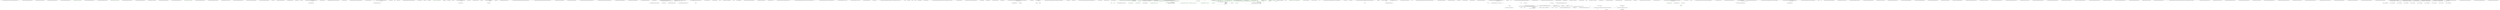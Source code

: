 digraph  {
m0_5 [cluster="Humanizer.Tests.DateHumanize.Verify(string, int, Humanizer.Localisation.TimeUnit, Humanizer.Localisation.Tense, double?)", file="DateHumanizeTests.cs", label="Entry Humanizer.Tests.DateHumanize.Verify(string, int, Humanizer.Localisation.TimeUnit, Humanizer.Localisation.Tense, double?)", span="29-29"];
m0_15 [cluster="Humanizer.Tests.Localisation.ar.DateHumanizeTests.SecondsAgo(int, string)", file="DateHumanizeTests.cs", label="Entry Humanizer.Tests.Localisation.ar.DateHumanizeTests.SecondsAgo(int, string)", span="55-55"];
m0_16 [cluster="Humanizer.Tests.Localisation.ar.DateHumanizeTests.SecondsAgo(int, string)", file="DateHumanizeTests.cs", label="DateHumanize.Verify(expected, seconds, TimeUnit.Second, Tense.Past)", span="57-57"];
m0_17 [cluster="Humanizer.Tests.Localisation.ar.DateHumanizeTests.SecondsAgo(int, string)", file="DateHumanizeTests.cs", label="Exit Humanizer.Tests.Localisation.ar.DateHumanizeTests.SecondsAgo(int, string)", span="55-55"];
m0_6 [cluster="Humanizer.Tests.Localisation.ar.DateHumanizeTests.HoursAgo(int, string)", file="DateHumanizeTests.cs", label="Entry Humanizer.Tests.Localisation.ar.DateHumanizeTests.HoursAgo(int, string)", span="25-25"];
m0_7 [cluster="Humanizer.Tests.Localisation.ar.DateHumanizeTests.HoursAgo(int, string)", color=green, community=0, file="DateHumanizeTests.cs", label="DateHumanize.Verify(expected, hours, TimeUnit.Hour, Tense.Past)", prediction=0, span="27-27"];
m0_8 [cluster="Humanizer.Tests.Localisation.ar.DateHumanizeTests.HoursAgo(int, string)", file="DateHumanizeTests.cs", label="Exit Humanizer.Tests.Localisation.ar.DateHumanizeTests.HoursAgo(int, string)", span="25-25"];
m0_12 [cluster="Humanizer.Tests.Localisation.ar.DateHumanizeTests.MonthsAgo(int, string)", file="DateHumanizeTests.cs", label="Entry Humanizer.Tests.Localisation.ar.DateHumanizeTests.MonthsAgo(int, string)", span="45-45"];
m0_13 [cluster="Humanizer.Tests.Localisation.ar.DateHumanizeTests.MonthsAgo(int, string)", color=green, community=0, file="DateHumanizeTests.cs", label="DateHumanize.Verify(expected, months, TimeUnit.Month, Tense.Past)", prediction=1, span="47-47"];
m0_14 [cluster="Humanizer.Tests.Localisation.ar.DateHumanizeTests.MonthsAgo(int, string)", file="DateHumanizeTests.cs", label="Exit Humanizer.Tests.Localisation.ar.DateHumanizeTests.MonthsAgo(int, string)", span="45-45"];
m0_2 [cluster="Humanizer.Tests.Localisation.ar.DateHumanizeTests.DaysAgo(int, string)", file="DateHumanizeTests.cs", label="Entry Humanizer.Tests.Localisation.ar.DateHumanizeTests.DaysAgo(int, string)", span="15-15"];
m0_3 [cluster="Humanizer.Tests.Localisation.ar.DateHumanizeTests.DaysAgo(int, string)", file="DateHumanizeTests.cs", label="DateHumanize.Verify(expected, days, TimeUnit.Day, Tense.Past)", span="17-17"];
m0_4 [cluster="Humanizer.Tests.Localisation.ar.DateHumanizeTests.DaysAgo(int, string)", file="DateHumanizeTests.cs", label="Exit Humanizer.Tests.Localisation.ar.DateHumanizeTests.DaysAgo(int, string)", span="15-15"];
m0_18 [cluster="Humanizer.Tests.Localisation.ar.DateHumanizeTests.YearsAgo(int, string)", file="DateHumanizeTests.cs", label="Entry Humanizer.Tests.Localisation.ar.DateHumanizeTests.YearsAgo(int, string)", span="65-65"];
m0_19 [cluster="Humanizer.Tests.Localisation.ar.DateHumanizeTests.YearsAgo(int, string)", color=green, community=0, file="DateHumanizeTests.cs", label="DateHumanize.Verify(expected, years, TimeUnit.Year, Tense.Past)", prediction=2, span="67-67"];
m0_20 [cluster="Humanizer.Tests.Localisation.ar.DateHumanizeTests.YearsAgo(int, string)", file="DateHumanizeTests.cs", label="Exit Humanizer.Tests.Localisation.ar.DateHumanizeTests.YearsAgo(int, string)", span="65-65"];
m0_9 [cluster="Humanizer.Tests.Localisation.ar.DateHumanizeTests.MinutesAgo(int, string)", file="DateHumanizeTests.cs", label="Entry Humanizer.Tests.Localisation.ar.DateHumanizeTests.MinutesAgo(int, string)", span="35-35"];
m0_10 [cluster="Humanizer.Tests.Localisation.ar.DateHumanizeTests.MinutesAgo(int, string)", file="DateHumanizeTests.cs", label="DateHumanize.Verify(expected, minutes, TimeUnit.Minute, Tense.Past)", span="37-37"];
m0_11 [cluster="Humanizer.Tests.Localisation.ar.DateHumanizeTests.MinutesAgo(int, string)", file="DateHumanizeTests.cs", label="Exit Humanizer.Tests.Localisation.ar.DateHumanizeTests.MinutesAgo(int, string)", span="35-35"];
m0_0 [cluster="Humanizer.Tests.Localisation.ar.DateHumanizeTests.DateHumanizeTests()", file="DateHumanizeTests.cs", label="Entry Humanizer.Tests.Localisation.ar.DateHumanizeTests.DateHumanizeTests()", span="7-7"];
m0_1 [cluster="Humanizer.Tests.Localisation.ar.DateHumanizeTests.DateHumanizeTests()", file="DateHumanizeTests.cs", label="Exit Humanizer.Tests.Localisation.ar.DateHumanizeTests.DateHumanizeTests()", span="7-7"];
m1_16 [cluster="string.Humanize()", file="EnumHumanizeExtensions.cs", label="Entry string.Humanize()", span="47-47"];
m1_25 [cluster="System.Reflection.MemberInfo.GetCustomAttributes(bool)", file="EnumHumanizeExtensions.cs", label="Entry System.Reflection.MemberInfo.GetCustomAttributes(bool)", span="0-0"];
m1_34 [cluster="string.ApplyCase(Humanizer.LetterCasing)", file="EnumHumanizeExtensions.cs", label="Entry string.ApplyCase(Humanizer.LetterCasing)", span="15-15"];
m1_13 [cluster="System.Enum.ToString()", file="EnumHumanizeExtensions.cs", label="Entry System.Enum.ToString()", span="0-0"];
m1_28 [cluster="Unk.GetValue", file="EnumHumanizeExtensions.cs", label="Entry Unk.GetValue", span=""];
m1_30 [cluster="Humanizer.EnumHumanizeExtensions.Humanize(System.Enum, Humanizer.LetterCasing)", file="EnumHumanizeExtensions.cs", label="Entry Humanizer.EnumHumanizeExtensions.Humanize(System.Enum, Humanizer.LetterCasing)", span="53-53"];
m1_31 [cluster="Humanizer.EnumHumanizeExtensions.Humanize(System.Enum, Humanizer.LetterCasing)", file="EnumHumanizeExtensions.cs", label="var humanizedEnum = Humanize(input)", span="55-55"];
m1_32 [cluster="Humanizer.EnumHumanizeExtensions.Humanize(System.Enum, Humanizer.LetterCasing)", file="EnumHumanizeExtensions.cs", label="return humanizedEnum.ApplyCase(casing);", span="57-57"];
m1_33 [cluster="Humanizer.EnumHumanizeExtensions.Humanize(System.Enum, Humanizer.LetterCasing)", file="EnumHumanizeExtensions.cs", label="Exit Humanizer.EnumHumanizeExtensions.Humanize(System.Enum, Humanizer.LetterCasing)", span="53-53"];
m1_14 [cluster="System.Type.GetMember(string)", file="EnumHumanizeExtensions.cs", label="Entry System.Type.GetMember(string)", span="0-0"];
m1_15 [cluster="Humanizer.EnumHumanizeExtensions.GetCustomDescription(System.Reflection.MemberInfo)", file="EnumHumanizeExtensions.cs", label="Entry Humanizer.EnumHumanizeExtensions.GetCustomDescription(System.Reflection.MemberInfo)", span="32-32"];
m1_17 [cluster="Humanizer.EnumHumanizeExtensions.GetCustomDescription(System.Reflection.MemberInfo)", file="EnumHumanizeExtensions.cs", label="var attrs = memberInfo.GetCustomAttributes(true)", span="34-34"];
m1_18 [cluster="Humanizer.EnumHumanizeExtensions.GetCustomDescription(System.Reflection.MemberInfo)", file="EnumHumanizeExtensions.cs", label=attrs, span="36-36"];
m1_19 [cluster="Humanizer.EnumHumanizeExtensions.GetCustomDescription(System.Reflection.MemberInfo)", file="EnumHumanizeExtensions.cs", label="var attrType = attr.GetType()", span="38-38"];
m1_23 [cluster="Humanizer.EnumHumanizeExtensions.GetCustomDescription(System.Reflection.MemberInfo)", file="EnumHumanizeExtensions.cs", label="return null;", span="44-44"];
m1_22 [cluster="Humanizer.EnumHumanizeExtensions.GetCustomDescription(System.Reflection.MemberInfo)", file="EnumHumanizeExtensions.cs", label="return descriptionProperty.GetValue(attr, null).ToString();", span="41-41"];
m1_20 [cluster="Humanizer.EnumHumanizeExtensions.GetCustomDescription(System.Reflection.MemberInfo)", file="EnumHumanizeExtensions.cs", label="var descriptionProperty = attrType.GetProperties().FirstOrDefault(DescriptionProperty)", span="39-39"];
m1_21 [cluster="Humanizer.EnumHumanizeExtensions.GetCustomDescription(System.Reflection.MemberInfo)", file="EnumHumanizeExtensions.cs", label="descriptionProperty != null", span="40-40"];
m1_24 [cluster="Humanizer.EnumHumanizeExtensions.GetCustomDescription(System.Reflection.MemberInfo)", file="EnumHumanizeExtensions.cs", label="Exit Humanizer.EnumHumanizeExtensions.GetCustomDescription(System.Reflection.MemberInfo)", span="32-32"];
m1_26 [cluster="System.Type.GetProperties()", file="EnumHumanizeExtensions.cs", label="Entry System.Type.GetProperties()", span="0-0"];
m1_12 [cluster="object.GetType()", file="EnumHumanizeExtensions.cs", label="Entry object.GetType()", span="0-0"];
m1_0 [cluster="lambda expression", file="EnumHumanizeExtensions.cs", label="Entry lambda expression", span="8-8"];
m1_1 [cluster="lambda expression", color=green, community=0, file="EnumHumanizeExtensions.cs", label="p.Name == ''Description'' && p.PropertyType == typeof (string)", prediction=3, span="8-8"];
m1_2 [cluster="lambda expression", file="EnumHumanizeExtensions.cs", label="Exit lambda expression", span="8-8"];
m1_27 [cluster="Unk.FirstOrDefault", file="EnumHumanizeExtensions.cs", label="Entry Unk.FirstOrDefault", span=""];
m1_29 [cluster="Unk.ToString", file="EnumHumanizeExtensions.cs", label="Entry Unk.ToString", span=""];
m1_3 [cluster="Humanizer.EnumHumanizeExtensions.Humanize(System.Enum)", file="EnumHumanizeExtensions.cs", label="Entry Humanizer.EnumHumanizeExtensions.Humanize(System.Enum)", span="15-15"];
m1_4 [cluster="Humanizer.EnumHumanizeExtensions.Humanize(System.Enum)", file="EnumHumanizeExtensions.cs", label="Type type = input.GetType()", span="17-17"];
m1_5 [cluster="Humanizer.EnumHumanizeExtensions.Humanize(System.Enum)", file="EnumHumanizeExtensions.cs", label="var memInfo = type.GetMember(input.ToString())", span="18-18"];
m1_10 [cluster="Humanizer.EnumHumanizeExtensions.Humanize(System.Enum)", file="EnumHumanizeExtensions.cs", label="return input.ToString().Humanize();", span="28-28"];
m1_6 [cluster="Humanizer.EnumHumanizeExtensions.Humanize(System.Enum)", file="EnumHumanizeExtensions.cs", label="memInfo.Length > 0", span="20-20"];
m1_7 [cluster="Humanizer.EnumHumanizeExtensions.Humanize(System.Enum)", file="EnumHumanizeExtensions.cs", label="var customDescription = GetCustomDescription(memInfo[0])", span="22-22"];
m1_8 [cluster="Humanizer.EnumHumanizeExtensions.Humanize(System.Enum)", file="EnumHumanizeExtensions.cs", label="customDescription != null", span="24-24"];
m1_9 [cluster="Humanizer.EnumHumanizeExtensions.Humanize(System.Enum)", file="EnumHumanizeExtensions.cs", label="return customDescription;", span="25-25"];
m1_11 [cluster="Humanizer.EnumHumanizeExtensions.Humanize(System.Enum)", file="EnumHumanizeExtensions.cs", label="Exit Humanizer.EnumHumanizeExtensions.Humanize(System.Enum)", span="15-15"];
m2_2 [cluster="Humanizer.Localisation.Formatters.IFormatter.DateHumanize(Humanizer.Localisation.TimeUnit, Humanizer.Localisation.Tense, int)", file="IFormatter.cs", label="Entry Humanizer.Localisation.Formatters.IFormatter.DateHumanize(Humanizer.Localisation.TimeUnit, Humanizer.Localisation.Tense, int)", span="10-10"];
m2_3 [cluster="Humanizer.Localisation.Formatters.IFormatter.DateHumanize(Humanizer.Localisation.TimeUnit, Humanizer.Localisation.Tense, int)", file="IFormatter.cs", label="Exit Humanizer.Localisation.Formatters.IFormatter.DateHumanize(Humanizer.Localisation.TimeUnit, Humanizer.Localisation.Tense, int)", span="10-10"];
m2_0 [cluster="Humanizer.Localisation.Formatters.IFormatter.DateHumanize_Now()", file="IFormatter.cs", label="Entry Humanizer.Localisation.Formatters.IFormatter.DateHumanize_Now()", span="9-9"];
m2_1 [cluster="Humanizer.Localisation.Formatters.IFormatter.DateHumanize_Now()", file="IFormatter.cs", label="Exit Humanizer.Localisation.Formatters.IFormatter.DateHumanize_Now()", span="9-9"];
m2_6 [cluster="Humanizer.Localisation.Formatters.IFormatter.TimeSpanHumanize(Humanizer.Localisation.TimeUnit, int)", file="IFormatter.cs", label="Entry Humanizer.Localisation.Formatters.IFormatter.TimeSpanHumanize(Humanizer.Localisation.TimeUnit, int)", span="13-13"];
m2_7 [cluster="Humanizer.Localisation.Formatters.IFormatter.TimeSpanHumanize(Humanizer.Localisation.TimeUnit, int)", file="IFormatter.cs", label="Exit Humanizer.Localisation.Formatters.IFormatter.TimeSpanHumanize(Humanizer.Localisation.TimeUnit, int)", span="13-13"];
m2_4 [cluster="Humanizer.Localisation.Formatters.IFormatter.TimeSpanHumanize_Zero()", file="IFormatter.cs", label="Entry Humanizer.Localisation.Formatters.IFormatter.TimeSpanHumanize_Zero()", span="12-12"];
m2_5 [cluster="Humanizer.Localisation.Formatters.IFormatter.TimeSpanHumanize_Zero()", file="IFormatter.cs", label="Exit Humanizer.Localisation.Formatters.IFormatter.TimeSpanHumanize_Zero()", span="12-12"];
m3_35 [cluster="System.InvalidOperationException.InvalidOperationException()", file="NumberToWordsTests.cs", label="Entry System.InvalidOperationException.InvalidOperationException()", span="0-0"];
m3_8 [cluster="CommandLine.Core.Specification.FromProperty(System.Reflection.PropertyInfo)", file="NumberToWordsTests.cs", label="Entry CommandLine.Core.Specification.FromProperty(System.Reflection.PropertyInfo)", span="74-74"];
m3_9 [cluster="CommandLine.Core.Specification.FromProperty(System.Reflection.PropertyInfo)", file="NumberToWordsTests.cs", label="System.Collections.Generic.List<string> enumList = new System.Collections.Generic.List<string>()", span="76-76"];
m3_10 [cluster="CommandLine.Core.Specification.FromProperty(System.Reflection.PropertyInfo)", file="NumberToWordsTests.cs", label="property.PropertyType.IsEnum", span="77-77"];
m3_11 [cluster="CommandLine.Core.Specification.FromProperty(System.Reflection.PropertyInfo)", file="NumberToWordsTests.cs", label="enumList.AddRange(Enum.GetNames(property.PropertyType))", span="79-79"];
m3_12 [cluster="CommandLine.Core.Specification.FromProperty(System.Reflection.PropertyInfo)", file="NumberToWordsTests.cs", label="var attrs = property.GetCustomAttributes(true)", span="82-82"];
m3_15 [cluster="CommandLine.Core.Specification.FromProperty(System.Reflection.PropertyInfo)", file="NumberToWordsTests.cs", label="var spec = OptionSpecification.FromAttribute(oa.Single(), property.PropertyType, enumList)", span="86-86"];
m3_17 [cluster="CommandLine.Core.Specification.FromProperty(System.Reflection.PropertyInfo)", file="NumberToWordsTests.cs", label="return spec.WithLongName(property.Name.ToLowerInvariant(), enumList);", span="89-89"];
m3_21 [cluster="CommandLine.Core.Specification.FromProperty(System.Reflection.PropertyInfo)", file="NumberToWordsTests.cs", label="return ValueSpecification.FromAttribute(va.Single(), property.PropertyType);", span="97-97"];
m3_13 [cluster="CommandLine.Core.Specification.FromProperty(System.Reflection.PropertyInfo)", file="NumberToWordsTests.cs", label="var oa = attrs.OfType<OptionAttribute>()", span="83-83"];
m3_19 [cluster="CommandLine.Core.Specification.FromProperty(System.Reflection.PropertyInfo)", file="NumberToWordsTests.cs", label="var va = attrs.OfType<ValueAttribute>()", span="94-94"];
m3_14 [cluster="CommandLine.Core.Specification.FromProperty(System.Reflection.PropertyInfo)", file="NumberToWordsTests.cs", label="oa.Count() == 1", span="84-84"];
m3_16 [cluster="CommandLine.Core.Specification.FromProperty(System.Reflection.PropertyInfo)", file="NumberToWordsTests.cs", label="spec.ShortName.Length == 0 && spec.LongName.Length == 0", span="87-87"];
m3_18 [cluster="CommandLine.Core.Specification.FromProperty(System.Reflection.PropertyInfo)", file="NumberToWordsTests.cs", label="return spec;", span="91-91"];
m3_20 [cluster="CommandLine.Core.Specification.FromProperty(System.Reflection.PropertyInfo)", file="NumberToWordsTests.cs", label="va.Count() == 1", span="95-95"];
m3_22 [cluster="CommandLine.Core.Specification.FromProperty(System.Reflection.PropertyInfo)", file="NumberToWordsTests.cs", label="throw new InvalidOperationException();", span="100-100"];
m3_23 [cluster="CommandLine.Core.Specification.FromProperty(System.Reflection.PropertyInfo)", file="NumberToWordsTests.cs", label="Exit CommandLine.Core.Specification.FromProperty(System.Reflection.PropertyInfo)", span="74-74"];
m3_27 [cluster="System.Reflection.MemberInfo.GetCustomAttributes(bool)", file="NumberToWordsTests.cs", label="Entry System.Reflection.MemberInfo.GetCustomAttributes(bool)", span="0-0"];
m3_24 [cluster="System.Collections.Generic.List<T>.List()", file="NumberToWordsTests.cs", label="Entry System.Collections.Generic.List<T>.List()", span="0-0"];
m3_34 [cluster="CommandLine.Core.ValueSpecification.FromAttribute(CommandLine.ValueAttribute, System.Type)", file="NumberToWordsTests.cs", label="Entry CommandLine.Core.ValueSpecification.FromAttribute(CommandLine.ValueAttribute, System.Type)", span="16-16"];
m3_31 [cluster="CommandLine.Core.OptionSpecification.FromAttribute(CommandLine.OptionAttribute, System.Type, System.Collections.Generic.IEnumerable<string>)", file="NumberToWordsTests.cs", label="Entry CommandLine.Core.OptionSpecification.FromAttribute(CommandLine.OptionAttribute, System.Type, System.Collections.Generic.IEnumerable<string>)", span="29-29"];
m3_33 [cluster="CommandLine.Core.OptionSpecification.WithLongName(string, System.Collections.Generic.IEnumerable<string>)", file="NumberToWordsTests.cs", label="Entry CommandLine.Core.OptionSpecification.WithLongName(string, System.Collections.Generic.IEnumerable<string>)", span="21-21"];
m3_29 [cluster="System.Collections.Generic.IEnumerable<TSource>.Count<TSource>()", file="NumberToWordsTests.cs", label="Entry System.Collections.Generic.IEnumerable<TSource>.Count<TSource>()", span="0-0"];
m3_30 [cluster="System.Collections.Generic.IEnumerable<TSource>.Single<TSource>()", file="NumberToWordsTests.cs", label="Entry System.Collections.Generic.IEnumerable<TSource>.Single<TSource>()", span="0-0"];
m3_28 [cluster="System.Collections.IEnumerable.OfType<TResult>()", file="NumberToWordsTests.cs", label="Entry System.Collections.IEnumerable.OfType<TResult>()", span="0-0"];
m3_32 [cluster="string.ToLowerInvariant()", file="NumberToWordsTests.cs", label="Entry string.ToLowerInvariant()", span="0-0"];
m3_0 [cluster="CommandLine.Core.Specification.Specification(CommandLine.Core.SpecificationType, bool, int, int, CommandLine.Infrastructure.Maybe<object>, System.Type)", file="NumberToWordsTests.cs", label="Entry CommandLine.Core.Specification.Specification(CommandLine.Core.SpecificationType, bool, int, int, CommandLine.Infrastructure.Maybe<object>, System.Type)", span="28-28"];
m3_1 [cluster="CommandLine.Core.Specification.Specification(CommandLine.Core.SpecificationType, bool, int, int, CommandLine.Infrastructure.Maybe<object>, System.Type)", file="NumberToWordsTests.cs", label="this.tag = tag", span="30-30"];
m3_2 [cluster="CommandLine.Core.Specification.Specification(CommandLine.Core.SpecificationType, bool, int, int, CommandLine.Infrastructure.Maybe<object>, System.Type)", file="NumberToWordsTests.cs", label="this.required = required", span="31-31"];
m3_3 [cluster="CommandLine.Core.Specification.Specification(CommandLine.Core.SpecificationType, bool, int, int, CommandLine.Infrastructure.Maybe<object>, System.Type)", file="NumberToWordsTests.cs", label="this.min = min", span="32-32"];
m3_4 [cluster="CommandLine.Core.Specification.Specification(CommandLine.Core.SpecificationType, bool, int, int, CommandLine.Infrastructure.Maybe<object>, System.Type)", file="NumberToWordsTests.cs", label="this.max = max", span="33-33"];
m3_5 [cluster="CommandLine.Core.Specification.Specification(CommandLine.Core.SpecificationType, bool, int, int, CommandLine.Infrastructure.Maybe<object>, System.Type)", file="NumberToWordsTests.cs", label="this.defaultValue = defaultValue", span="35-35"];
m3_6 [cluster="CommandLine.Core.Specification.Specification(CommandLine.Core.SpecificationType, bool, int, int, CommandLine.Infrastructure.Maybe<object>, System.Type)", file="NumberToWordsTests.cs", label="this.conversionType = conversionType", span="36-36"];
m3_7 [cluster="CommandLine.Core.Specification.Specification(CommandLine.Core.SpecificationType, bool, int, int, CommandLine.Infrastructure.Maybe<object>, System.Type)", file="NumberToWordsTests.cs", label="Exit CommandLine.Core.Specification.Specification(CommandLine.Core.SpecificationType, bool, int, int, CommandLine.Infrastructure.Maybe<object>, System.Type)", span="28-28"];
m3_25 [cluster="System.Enum.GetNames(System.Type)", file="NumberToWordsTests.cs", label="Entry System.Enum.GetNames(System.Type)", span="0-0"];
m3_26 [cluster="System.Collections.Generic.List<T>.AddRange(System.Collections.Generic.IEnumerable<T>)", file="NumberToWordsTests.cs", label="Entry System.Collections.Generic.List<T>.AddRange(System.Collections.Generic.IEnumerable<T>)", span="0-0"];
m3_36 [file="NumberToWordsTests.cs", label="CommandLine.Core.Specification", span=""];
m4_35 [cluster="string.Replace(string, string)", file="OrdinalizeTests.cs", label="Entry string.Replace(string, string)", span="0-0"];
m4_42 [cluster="string.Format(string, object, object, object)", file="OrdinalizeTests.cs", label="Entry string.Format(string, object, object, object)", span="0-0"];
m4_50 [cluster="string.Split(params char[])", file="OrdinalizeTests.cs", label="Entry string.Split(params char[])", span="0-0"];
m4_31 [cluster="Humanizer.Localisation.NumberToWords.Romanian.RomanianOrdinalNumberConverter.getPartByGender(string, Humanizer.GrammaticalGender)", file="OrdinalizeTests.cs", label="Entry Humanizer.Localisation.NumberToWords.Romanian.RomanianOrdinalNumberConverter.getPartByGender(string, Humanizer.GrammaticalGender)", span="103-103"];
m4_43 [cluster="Humanizer.Localisation.NumberToWords.Romanian.RomanianOrdinalNumberConverter.getPartByGender(string, Humanizer.GrammaticalGender)", file="OrdinalizeTests.cs", label="multiGenderPart.Contains(''|'')", span="105-105"];
m4_44 [cluster="Humanizer.Localisation.NumberToWords.Romanian.RomanianOrdinalNumberConverter.getPartByGender(string, Humanizer.GrammaticalGender)", file="OrdinalizeTests.cs", label="String[] parts = multiGenderPart.Split('|')", span="107-107"];
m4_45 [cluster="Humanizer.Localisation.NumberToWords.Romanian.RomanianOrdinalNumberConverter.getPartByGender(string, Humanizer.GrammaticalGender)", file="OrdinalizeTests.cs", label="gender == GrammaticalGender.Feminine", span="108-108"];
m4_48 [cluster="Humanizer.Localisation.NumberToWords.Romanian.RomanianOrdinalNumberConverter.getPartByGender(string, Humanizer.GrammaticalGender)", file="OrdinalizeTests.cs", label="return multiGenderPart;", span="115-115"];
m4_46 [cluster="Humanizer.Localisation.NumberToWords.Romanian.RomanianOrdinalNumberConverter.getPartByGender(string, Humanizer.GrammaticalGender)", file="OrdinalizeTests.cs", label="return parts[1];", span="109-109"];
m4_47 [cluster="Humanizer.Localisation.NumberToWords.Romanian.RomanianOrdinalNumberConverter.getPartByGender(string, Humanizer.GrammaticalGender)", file="OrdinalizeTests.cs", label="return parts[0];", span="112-112"];
m4_49 [cluster="Humanizer.Localisation.NumberToWords.Romanian.RomanianOrdinalNumberConverter.getPartByGender(string, Humanizer.GrammaticalGender)", file="OrdinalizeTests.cs", label="Exit Humanizer.Localisation.NumberToWords.Romanian.RomanianOrdinalNumberConverter.getPartByGender(string, Humanizer.GrammaticalGender)", span="103-103"];
m4_36 [cluster="string.EndsWith(string)", file="OrdinalizeTests.cs", label="Entry string.EndsWith(string)", span="0-0"];
m4_38 [cluster="string.Contains(string)", file="OrdinalizeTests.cs", label="Entry string.Contains(string)", span="0-0"];
m4_33 [cluster="Humanizer.Localisation.NumberToWords.Romanian.RomanianCardinalNumberConverter.RomanianCardinalNumberConverter()", file="OrdinalizeTests.cs", label="Entry Humanizer.Localisation.NumberToWords.Romanian.RomanianCardinalNumberConverter.RomanianCardinalNumberConverter()", span="6-6"];
m4_39 [cluster="string.StartsWith(string)", file="OrdinalizeTests.cs", label="Entry string.StartsWith(string)", span="0-0"];
m4_32 [cluster="string.Format(string, object, object)", file="OrdinalizeTests.cs", label="Entry string.Format(string, object, object)", span="0-0"];
m4_41 [cluster="string.TrimStart(params char[])", file="OrdinalizeTests.cs", label="Entry string.TrimStart(params char[])", span="0-0"];
m4_34 [cluster="Humanizer.Localisation.NumberToWords.Romanian.RomanianCardinalNumberConverter.Convert(int, Humanizer.GrammaticalGender)", file="OrdinalizeTests.cs", label="Entry Humanizer.Localisation.NumberToWords.Romanian.RomanianCardinalNumberConverter.Convert(int, Humanizer.GrammaticalGender)", span="98-98"];
m4_0 [cluster="Humanizer.Localisation.NumberToWords.Romanian.RomanianOrdinalNumberConverter.Convert(int, Humanizer.GrammaticalGender)", file="OrdinalizeTests.cs", label="Entry Humanizer.Localisation.NumberToWords.Romanian.RomanianOrdinalNumberConverter.Convert(int, Humanizer.GrammaticalGender)", span="28-28"];
m4_3 [cluster="Humanizer.Localisation.NumberToWords.Romanian.RomanianOrdinalNumberConverter.Convert(int, Humanizer.GrammaticalGender)", color=green, community=0, file="OrdinalizeTests.cs", label="number == 1", prediction=4, span="33-33"];
m4_1 [cluster="Humanizer.Localisation.NumberToWords.Romanian.RomanianOrdinalNumberConverter.Convert(int, Humanizer.GrammaticalGender)", file="OrdinalizeTests.cs", label="number == 0", span="31-31"];
m4_4 [cluster="Humanizer.Localisation.NumberToWords.Romanian.RomanianOrdinalNumberConverter.Convert(int, Humanizer.GrammaticalGender)", color=green, community=0, file="OrdinalizeTests.cs", label="return this.getPartByGender(_ordinalsUnder10[number], gender);", prediction=4, span="35-35"];
m4_5 [cluster="Humanizer.Localisation.NumberToWords.Romanian.RomanianOrdinalNumberConverter.Convert(int, Humanizer.GrammaticalGender)", color=green, community=0, file="OrdinalizeTests.cs", label="number <= 9", prediction=4, span="36-36"];
m4_6 [cluster="Humanizer.Localisation.NumberToWords.Romanian.RomanianOrdinalNumberConverter.Convert(int, Humanizer.GrammaticalGender)", color=green, community=0, file="OrdinalizeTests.cs", label="return String.Format(''{0} {1}'',\r\n                                        gender == GrammaticalGender.Feminine ? _femininePrefix : _masculinePrefix,\r\n                                        this.getPartByGender(_ordinalsUnder10[number], gender)\r\n                                     );", prediction=4, span="38-41"];
m4_7 [cluster="Humanizer.Localisation.NumberToWords.Romanian.RomanianOrdinalNumberConverter.Convert(int, Humanizer.GrammaticalGender)", color=green, community=0, file="OrdinalizeTests.cs", label="RomanianCardinalNumberConverter coverter = new RomanianCardinalNumberConverter()", prediction=8, span="44-44"];
m4_12 [cluster="Humanizer.Localisation.NumberToWords.Romanian.RomanianOrdinalNumberConverter.Convert(int, Humanizer.GrammaticalGender)", color=green, community=0, file="OrdinalizeTests.cs", label="(gender == GrammaticalGender.Feminine) && words.Contains(''zeci'') && (words.Contains(''milioane'') || words.Contains(''miliarde''))", prediction=4, span="54-54"];
m4_10 [cluster="Humanizer.Localisation.NumberToWords.Romanian.RomanianOrdinalNumberConverter.Convert(int, Humanizer.GrammaticalGender)", file="OrdinalizeTests.cs", label="(gender == GrammaticalGender.Feminine) && words.EndsWith(''zeci'')", span="50-50"];
m4_9 [cluster="Humanizer.Localisation.NumberToWords.Romanian.RomanianOrdinalNumberConverter.Convert(int, Humanizer.GrammaticalGender)", file="OrdinalizeTests.cs", label="words = words.Replace('' de '', '' '')", span="48-48"];
m4_13 [cluster="Humanizer.Localisation.NumberToWords.Romanian.RomanianOrdinalNumberConverter.Convert(int, Humanizer.GrammaticalGender)", color=green, community=0, file="OrdinalizeTests.cs", label="words = words.Replace(''zeci'', ''zecea'')", prediction=4, span="56-56"];
m4_14 [cluster="Humanizer.Localisation.NumberToWords.Romanian.RomanianOrdinalNumberConverter.Convert(int, Humanizer.GrammaticalGender)", color=green, community=0, file="OrdinalizeTests.cs", label="(gender == GrammaticalGender.Feminine) && words.StartsWith(''un '')", prediction=4, span="59-59"];
m4_11 [cluster="Humanizer.Localisation.NumberToWords.Romanian.RomanianOrdinalNumberConverter.Convert(int, Humanizer.GrammaticalGender)", color=green, community=0, file="OrdinalizeTests.cs", label="words = words.Substring(0, words.Length - 4) + ''zece''", prediction=4, span="52-52"];
m4_15 [cluster="Humanizer.Localisation.NumberToWords.Romanian.RomanianOrdinalNumberConverter.Convert(int, Humanizer.GrammaticalGender)", color=green, community=0, file="OrdinalizeTests.cs", label="words = words.Substring(2).TrimStart()", prediction=4, span="61-61"];
m4_16 [cluster="Humanizer.Localisation.NumberToWords.Romanian.RomanianOrdinalNumberConverter.Convert(int, Humanizer.GrammaticalGender)", color=green, community=0, file="OrdinalizeTests.cs", label="words.EndsWith(''milioane'')", prediction=4, span="64-64"];
m4_21 [cluster="Humanizer.Localisation.NumberToWords.Romanian.RomanianOrdinalNumberConverter.Convert(int, Humanizer.GrammaticalGender)", color=green, community=0, file="OrdinalizeTests.cs", label="gender == GrammaticalGender.Feminine", prediction=4, span="73-73"];
m4_20 [cluster="Humanizer.Localisation.NumberToWords.Romanian.RomanianOrdinalNumberConverter.Convert(int, Humanizer.GrammaticalGender)", file="OrdinalizeTests.cs", label="words.EndsWith(''milion'')", span="71-71"];
m4_22 [cluster="Humanizer.Localisation.NumberToWords.Romanian.RomanianOrdinalNumberConverter.Convert(int, Humanizer.GrammaticalGender)", color=green, community=0, file="OrdinalizeTests.cs", label="words = words.Substring(0, words.Length - 6) + ''milioana''", prediction=16, span="74-74"];
m4_23 [cluster="Humanizer.Localisation.NumberToWords.Romanian.RomanianOrdinalNumberConverter.Convert(int, Humanizer.GrammaticalGender)", color=green, community=0, file="OrdinalizeTests.cs", label="customMasculineSuffix = ''u'' + _masculineSuffix", prediction=17, span="77-77"];
m4_25 [cluster="Humanizer.Localisation.NumberToWords.Romanian.RomanianOrdinalNumberConverter.Convert(int, Humanizer.GrammaticalGender)", color=green, community=0, file="OrdinalizeTests.cs", label="gender == GrammaticalGender.Masculine", prediction=4, span="81-81"];
m4_24 [cluster="Humanizer.Localisation.NumberToWords.Romanian.RomanianOrdinalNumberConverter.Convert(int, Humanizer.GrammaticalGender)", color=green, community=0, file="OrdinalizeTests.cs", label="words.EndsWith(''miliard'')", prediction=4, span="79-79"];
m4_26 [cluster="Humanizer.Localisation.NumberToWords.Romanian.RomanianOrdinalNumberConverter.Convert(int, Humanizer.GrammaticalGender)", color=green, community=0, file="OrdinalizeTests.cs", label="customMasculineSuffix = ''u'' + _masculineSuffix", prediction=20, span="82-82"];
m4_27 [cluster="Humanizer.Localisation.NumberToWords.Romanian.RomanianOrdinalNumberConverter.Convert(int, Humanizer.GrammaticalGender)", file="OrdinalizeTests.cs", label="(gender == GrammaticalGender.Feminine) && (!words.EndsWith(''zece'') &&\r\n                                                               (words.EndsWith(''a'') ||\r\n                                                               words.EndsWith(''ă'') ||\r\n                                                               words.EndsWith(''e'') ||\r\n                                                               words.EndsWith(''i'')))", span="86-90"];
m4_8 [cluster="Humanizer.Localisation.NumberToWords.Romanian.RomanianOrdinalNumberConverter.Convert(int, Humanizer.GrammaticalGender)", file="OrdinalizeTests.cs", label="String words = coverter.Convert(number, gender)", span="45-45"];
m4_18 [cluster="Humanizer.Localisation.NumberToWords.Romanian.RomanianOrdinalNumberConverter.Convert(int, Humanizer.GrammaticalGender)", file="OrdinalizeTests.cs", label="words = words.Substring(0, words.Length - 8) + ''milioana''", span="67-67"];
m4_28 [cluster="Humanizer.Localisation.NumberToWords.Romanian.RomanianOrdinalNumberConverter.Convert(int, Humanizer.GrammaticalGender)", file="OrdinalizeTests.cs", label="words = words.Substring(0, words.Length - 1)", span="92-92"];
m4_29 [cluster="Humanizer.Localisation.NumberToWords.Romanian.RomanianOrdinalNumberConverter.Convert(int, Humanizer.GrammaticalGender)", file="OrdinalizeTests.cs", label="return String.Format(''{0} {1}{2}'',\r\n                                        gender == GrammaticalGender.Feminine ? _femininePrefix : _masculinePrefix,\r\n                                        words,\r\n                                        gender == GrammaticalGender.Feminine ? _feminineSuffix : customMasculineSuffix\r\n                                    );", span="95-99"];
m4_17 [cluster="Humanizer.Localisation.NumberToWords.Romanian.RomanianOrdinalNumberConverter.Convert(int, Humanizer.GrammaticalGender)", file="OrdinalizeTests.cs", label="gender == GrammaticalGender.Feminine", span="66-66"];
m4_19 [cluster="Humanizer.Localisation.NumberToWords.Romanian.RomanianOrdinalNumberConverter.Convert(int, Humanizer.GrammaticalGender)", file="OrdinalizeTests.cs", label="String customMasculineSuffix = _masculineSuffix", span="70-70"];
m4_2 [cluster="Humanizer.Localisation.NumberToWords.Romanian.RomanianOrdinalNumberConverter.Convert(int, Humanizer.GrammaticalGender)", file="OrdinalizeTests.cs", label="return ''zero'';", span="32-32"];
m4_30 [cluster="Humanizer.Localisation.NumberToWords.Romanian.RomanianOrdinalNumberConverter.Convert(int, Humanizer.GrammaticalGender)", file="OrdinalizeTests.cs", label="Exit Humanizer.Localisation.NumberToWords.Romanian.RomanianOrdinalNumberConverter.Convert(int, Humanizer.GrammaticalGender)", span="28-28"];
m4_37 [cluster="string.Substring(int, int)", file="OrdinalizeTests.cs", label="Entry string.Substring(int, int)", span="0-0"];
m4_40 [cluster="string.Substring(int)", file="OrdinalizeTests.cs", label="Entry string.Substring(int)", span="0-0"];
m4_51 [file="OrdinalizeTests.cs", label="Humanizer.Localisation.NumberToWords.Romanian.RomanianOrdinalNumberConverter", span=""];
m6_0 [cluster="Humanizer.Localisation.ResourceKeys.DateHumanize.GetResourceKey(Humanizer.Localisation.TimeUnit, Humanizer.Localisation.Tense, int)", file="ResourceKeys.DateHumanize.cs", label="Entry Humanizer.Localisation.ResourceKeys.DateHumanize.GetResourceKey(Humanizer.Localisation.TimeUnit, Humanizer.Localisation.Tense, int)", span="27-27"];
m6_1 [cluster="Humanizer.Localisation.ResourceKeys.DateHumanize.GetResourceKey(Humanizer.Localisation.TimeUnit, Humanizer.Localisation.Tense, int)", file="ResourceKeys.DateHumanize.cs", label="ValidateRange(count)", span="29-29"];
m6_2 [cluster="Humanizer.Localisation.ResourceKeys.DateHumanize.GetResourceKey(Humanizer.Localisation.TimeUnit, Humanizer.Localisation.Tense, int)", file="ResourceKeys.DateHumanize.cs", label="count == 0", span="31-31"];
m6_4 [cluster="Humanizer.Localisation.ResourceKeys.DateHumanize.GetResourceKey(Humanizer.Localisation.TimeUnit, Humanizer.Localisation.Tense, int)", file="ResourceKeys.DateHumanize.cs", label="var singularity = count == 1 ? Single : Multiple", span="34-34"];
m6_5 [cluster="Humanizer.Localisation.ResourceKeys.DateHumanize.GetResourceKey(Humanizer.Localisation.TimeUnit, Humanizer.Localisation.Tense, int)", file="ResourceKeys.DateHumanize.cs", label="var tense = timeUnitTense == Tense.Future ? FromNow : Ago", span="35-35"];
m6_6 [cluster="Humanizer.Localisation.ResourceKeys.DateHumanize.GetResourceKey(Humanizer.Localisation.TimeUnit, Humanizer.Localisation.Tense, int)", file="ResourceKeys.DateHumanize.cs", label="var unit = timeUnit.ToString().ToQuantity(count, ShowQuantityAs.None)", span="36-36"];
m6_3 [cluster="Humanizer.Localisation.ResourceKeys.DateHumanize.GetResourceKey(Humanizer.Localisation.TimeUnit, Humanizer.Localisation.Tense, int)", file="ResourceKeys.DateHumanize.cs", label="return Now;", span="32-32"];
m6_7 [cluster="Humanizer.Localisation.ResourceKeys.DateHumanize.GetResourceKey(Humanizer.Localisation.TimeUnit, Humanizer.Localisation.Tense, int)", file="ResourceKeys.DateHumanize.cs", label="return DateTimeFormat.FormatWith(singularity, unit, tense);", span="37-37"];
m6_8 [cluster="Humanizer.Localisation.ResourceKeys.DateHumanize.GetResourceKey(Humanizer.Localisation.TimeUnit, Humanizer.Localisation.Tense, int)", file="ResourceKeys.DateHumanize.cs", label="Exit Humanizer.Localisation.ResourceKeys.DateHumanize.GetResourceKey(Humanizer.Localisation.TimeUnit, Humanizer.Localisation.Tense, int)", span="27-27"];
m6_9 [cluster="Humanizer.Localisation.ResourceKeys.ValidateRange(int)", file="ResourceKeys.DateHumanize.cs", label="Entry Humanizer.Localisation.ResourceKeys.ValidateRange(int)", span="9-9"];
m6_11 [cluster="string.ToQuantity(int, Humanizer.ShowQuantityAs)", file="ResourceKeys.DateHumanize.cs", label="Entry string.ToQuantity(int, Humanizer.ShowQuantityAs)", span="46-46"];
m6_10 [cluster="System.Enum.ToString()", file="ResourceKeys.DateHumanize.cs", label="Entry System.Enum.ToString()", span="0-0"];
m6_12 [cluster="string.FormatWith(params object[])", file="ResourceKeys.DateHumanize.cs", label="Entry string.FormatWith(params object[])", span="15-15"];
m7_7 [cluster="string.FormatWith(params object[])", file="ResourceKeys.TimeSpanHumanize.cs", label="Entry string.FormatWith(params object[])", span="15-15"];
m7_6 [cluster="Humanizer.Localisation.ResourceKeys.ValidateRange(int)", file="ResourceKeys.TimeSpanHumanize.cs", label="Entry Humanizer.Localisation.ResourceKeys.ValidateRange(int)", span="9-9"];
m7_0 [cluster="Humanizer.Localisation.ResourceKeys.TimeSpanHumanize.GetResourceKey(Humanizer.Localisation.TimeUnit, int)", file="ResourceKeys.TimeSpanHumanize.cs", label="Entry Humanizer.Localisation.ResourceKeys.TimeSpanHumanize.GetResourceKey(Humanizer.Localisation.TimeUnit, int)", span="19-19"];
m7_1 [cluster="Humanizer.Localisation.ResourceKeys.TimeSpanHumanize.GetResourceKey(Humanizer.Localisation.TimeUnit, int)", file="ResourceKeys.TimeSpanHumanize.cs", label="ValidateRange(count)", span="21-21"];
m7_2 [cluster="Humanizer.Localisation.ResourceKeys.TimeSpanHumanize.GetResourceKey(Humanizer.Localisation.TimeUnit, int)", file="ResourceKeys.TimeSpanHumanize.cs", label="count == 0", span="23-23"];
m7_4 [cluster="Humanizer.Localisation.ResourceKeys.TimeSpanHumanize.GetResourceKey(Humanizer.Localisation.TimeUnit, int)", file="ResourceKeys.TimeSpanHumanize.cs", label="return TimeSpanFormat.FormatWith(count == 1 ? Single : Multiple, unit, count == 1 ? '''' : ''s'');", span="26-26"];
m7_3 [cluster="Humanizer.Localisation.ResourceKeys.TimeSpanHumanize.GetResourceKey(Humanizer.Localisation.TimeUnit, int)", file="ResourceKeys.TimeSpanHumanize.cs", label="return Zero;", span="24-24"];
m7_5 [cluster="Humanizer.Localisation.ResourceKeys.TimeSpanHumanize.GetResourceKey(Humanizer.Localisation.TimeUnit, int)", file="ResourceKeys.TimeSpanHumanize.cs", label="Exit Humanizer.Localisation.ResourceKeys.TimeSpanHumanize.GetResourceKey(Humanizer.Localisation.TimeUnit, int)", span="19-19"];
m8_34 [cluster="System.Collections.Generic.List<T>.List()", file="SpanishNumberToWordsConverter.cs", label="Entry System.Collections.Generic.List<T>.List()", span="0-0"];
m8_18 [cluster="Humanizer.Localisation.NumberToWords.SpanishNumberToWordsConverter.Convert(int)", file="SpanishNumberToWordsConverter.cs", label="number > 0", span="70-70"];
m8_2 [cluster="Humanizer.Localisation.NumberToWords.SpanishNumberToWordsConverter.Convert(int)", file="SpanishNumberToWordsConverter.cs", label="return ''cero'';", span="30-30"];
m8_3 [cluster="Humanizer.Localisation.NumberToWords.SpanishNumberToWordsConverter.Convert(int)", file="SpanishNumberToWordsConverter.cs", label="number < 0", span="32-32"];
m8_4 [cluster="Humanizer.Localisation.NumberToWords.SpanishNumberToWordsConverter.Convert(int)", file="SpanishNumberToWordsConverter.cs", label="return string.Format(''menos {0}'', Convert(Math.Abs(number)));", span="33-33"];
m8_5 [cluster="Humanizer.Localisation.NumberToWords.SpanishNumberToWordsConverter.Convert(int)", file="SpanishNumberToWordsConverter.cs", label="var parts = new List<string>()", span="35-35"];
m8_35 [cluster="string.Format(string, params object[])", file="SpanishNumberToWordsConverter.cs", label="Entry string.Format(string, params object[])", span="0-0"];
m8_6 [cluster="Humanizer.Localisation.NumberToWords.SpanishNumberToWordsConverter.Convert(int)", file="SpanishNumberToWordsConverter.cs", label="(number / 1000000000) > 0", span="37-37"];
m8_8 [cluster="Humanizer.Localisation.NumberToWords.SpanishNumberToWordsConverter.Convert(int)", file="SpanishNumberToWordsConverter.cs", label="number %= 1000000000", span="43-43"];
m8_14 [cluster="Humanizer.Localisation.NumberToWords.SpanishNumberToWordsConverter.Convert(int)", file="SpanishNumberToWordsConverter.cs", label="number %= 1000", span="61-61"];
m8_15 [cluster="Humanizer.Localisation.NumberToWords.SpanishNumberToWordsConverter.Convert(int)", file="SpanishNumberToWordsConverter.cs", label="(number / 100) > 0", span="64-64"];
m8_16 [cluster="Humanizer.Localisation.NumberToWords.SpanishNumberToWordsConverter.Convert(int)", file="SpanishNumberToWordsConverter.cs", label="parts.Add(number == 100 ? string.Format(''cien'') : HundredsMap[(number / 100)])", span="66-66"];
m8_17 [cluster="Humanizer.Localisation.NumberToWords.SpanishNumberToWordsConverter.Convert(int)", file="SpanishNumberToWordsConverter.cs", label="number %= 100", span="67-67"];
m8_23 [cluster="Humanizer.Localisation.NumberToWords.SpanishNumberToWordsConverter.Convert(int)", file="SpanishNumberToWordsConverter.cs", label="(number % 10) > 0", span="76-76"];
m8_33 [cluster="string.Format(string, object)", file="SpanishNumberToWordsConverter.cs", label="Entry string.Format(string, object)", span="0-0"];
m8_24 [cluster="Humanizer.Localisation.NumberToWords.SpanishNumberToWordsConverter.Convert(int)", file="SpanishNumberToWordsConverter.cs", label="lastPart += string.Format('' {0}'', UnitsMap[number % 10])", span="77-77"];
m8_25 [cluster="Humanizer.Localisation.NumberToWords.SpanishNumberToWordsConverter.Convert(int)", file="SpanishNumberToWordsConverter.cs", label="parts.Add(lastPart)", span="79-79"];
m8_26 [cluster="Humanizer.Localisation.NumberToWords.SpanishNumberToWordsConverter.Convert(int)", file="SpanishNumberToWordsConverter.cs", label="var lastPart = TensMap[number / 10]", span="83-83"];
m8_27 [cluster="Humanizer.Localisation.NumberToWords.SpanishNumberToWordsConverter.Convert(int)", file="SpanishNumberToWordsConverter.cs", label="(number % 10) > 0", span="84-84"];
m8_38 [cluster="string.Join(string, params string[])", file="SpanishNumberToWordsConverter.cs", label="Entry string.Join(string, params string[])", span="0-0"];
m8_13 [cluster="Humanizer.Localisation.NumberToWords.SpanishNumberToWordsConverter.Convert(int)", file="SpanishNumberToWordsConverter.cs", label="parts.Add(number / 1000 == 1\r\n                    ? string.Format(''mil'')\r\n                    : string.Format(''{0} mil'', Convert(number / 1000)))", span="57-59"];
m8_0 [cluster="Humanizer.Localisation.NumberToWords.SpanishNumberToWordsConverter.Convert(int)", file="SpanishNumberToWordsConverter.cs", label="Entry Humanizer.Localisation.NumberToWords.SpanishNumberToWordsConverter.Convert(int)", span="27-27"];
m8_1 [cluster="Humanizer.Localisation.NumberToWords.SpanishNumberToWordsConverter.Convert(int)", file="SpanishNumberToWordsConverter.cs", label="number == 0", span="29-29"];
m8_28 [cluster="Humanizer.Localisation.NumberToWords.SpanishNumberToWordsConverter.Convert(int)", file="SpanishNumberToWordsConverter.cs", label="lastPart += string.Format('' y {0}'', UnitsMap[number % 10])", span="85-85"];
m8_48 [cluster="string.TrimEnd(params char[])", file="SpanishNumberToWordsConverter.cs", label="Entry string.TrimEnd(params char[])", span="0-0"];
m8_7 [cluster="System.TimeSpan.Humanize(int, System.Globalization.CultureInfo, Humanizer.Localisation.TimeUnit, Humanizer.Localisation.TimeUnit)", file="SpanishNumberToWordsConverter.cs", label="Entry System.TimeSpan.Humanize(int, System.Globalization.CultureInfo, Humanizer.Localisation.TimeUnit, Humanizer.Localisation.TimeUnit)", span="27-27"];
m8_10 [cluster="Humanizer.Tests.Localisation.roRO.TimeSpanHumanizerTests.Seconds(int, string)", file="SpanishNumberToWordsConverter.cs", label="var actual = TimeSpan.FromSeconds(seconds).Humanize()", span="36-36"];
m8_9 [cluster="Humanizer.Tests.Localisation.roRO.TimeSpanHumanizerTests.Seconds(int, string)", file="SpanishNumberToWordsConverter.cs", label="Entry Humanizer.Tests.Localisation.roRO.TimeSpanHumanizerTests.Seconds(int, string)", span="34-34"];
m8_11 [cluster="Humanizer.Tests.Localisation.roRO.TimeSpanHumanizerTests.Seconds(int, string)", file="SpanishNumberToWordsConverter.cs", label="Assert.Equal(expected, actual)", span="37-37"];
m8_12 [cluster="Humanizer.Tests.Localisation.roRO.TimeSpanHumanizerTests.Seconds(int, string)", file="SpanishNumberToWordsConverter.cs", label="Exit Humanizer.Tests.Localisation.roRO.TimeSpanHumanizerTests.Seconds(int, string)", span="34-34"];
m8_19 [cluster="Humanizer.Tests.Localisation.roRO.TimeSpanHumanizerTests.Hours(int, string)", file="SpanishNumberToWordsConverter.cs", label="Entry Humanizer.Tests.Localisation.roRO.TimeSpanHumanizerTests.Hours(int, string)", span="56-56"];
m8_20 [cluster="Humanizer.Tests.Localisation.roRO.TimeSpanHumanizerTests.Hours(int, string)", file="SpanishNumberToWordsConverter.cs", label="var actual = TimeSpan.FromHours(hours).Humanize()", span="58-58"];
m8_21 [cluster="Humanizer.Tests.Localisation.roRO.TimeSpanHumanizerTests.Hours(int, string)", file="SpanishNumberToWordsConverter.cs", label="Assert.Equal(expected, actual)", span="59-59"];
m8_22 [cluster="Humanizer.Tests.Localisation.roRO.TimeSpanHumanizerTests.Hours(int, string)", file="SpanishNumberToWordsConverter.cs", label="Exit Humanizer.Tests.Localisation.roRO.TimeSpanHumanizerTests.Hours(int, string)", span="56-56"];
m8_30 [cluster="Humanizer.Tests.Localisation.roRO.TimeSpanHumanizerTests.Weeks(int, string)", file="SpanishNumberToWordsConverter.cs", label="var actual = TimeSpan.FromDays(7 * weeks).Humanize()", span="80-80"];
m8_29 [cluster="Humanizer.Tests.Localisation.roRO.TimeSpanHumanizerTests.Weeks(int, string)", file="SpanishNumberToWordsConverter.cs", label="Entry Humanizer.Tests.Localisation.roRO.TimeSpanHumanizerTests.Weeks(int, string)", span="78-78"];
m8_31 [cluster="Humanizer.Tests.Localisation.roRO.TimeSpanHumanizerTests.Weeks(int, string)", file="SpanishNumberToWordsConverter.cs", label="Assert.Equal(expected, actual)", span="81-81"];
m8_32 [cluster="System.Math.Abs(int)", file="SpanishNumberToWordsConverter.cs", label="Entry System.Math.Abs(int)", span="0-0"];
m8_47 [cluster="System.Collections.Generic.Dictionary<TKey, TValue>.TryGetValue(TKey, out TValue)", file="SpanishNumberToWordsConverter.cs", label="Entry System.Collections.Generic.Dictionary<TKey, TValue>.TryGetValue(TKey, out TValue)", span="0-0"];
m8_37 [cluster="System.Collections.Generic.List<T>.ToArray()", file="SpanishNumberToWordsConverter.cs", label="Entry System.Collections.Generic.List<T>.ToArray()", span="0-0"];
m8_39 [cluster="Humanizer.Localisation.NumberToWords.SpanishNumberToWordsConverter.ConvertToOrdinal(int, Humanizer.GrammaticalGender)", file="SpanishNumberToWordsConverter.cs", label="Entry Humanizer.Localisation.NumberToWords.SpanishNumberToWordsConverter.ConvertToOrdinal(int, Humanizer.GrammaticalGender)", span="94-94"];
m8_43 [cluster="Humanizer.Localisation.NumberToWords.SpanishNumberToWordsConverter.ConvertToOrdinal(int, Humanizer.GrammaticalGender)", color=green, community=0, file="SpanishNumberToWordsConverter.cs", label="gender == GrammaticalGender.Feminine", prediction=21, span="99-99"];
m8_41 [cluster="Humanizer.Localisation.NumberToWords.SpanishNumberToWordsConverter.ConvertToOrdinal(int, Humanizer.GrammaticalGender)", file="SpanishNumberToWordsConverter.cs", label="!Ordinals.TryGetValue(number, out towords)", span="97-97"];
m8_42 [cluster="Humanizer.Localisation.NumberToWords.SpanishNumberToWordsConverter.ConvertToOrdinal(int, Humanizer.GrammaticalGender)", file="SpanishNumberToWordsConverter.cs", label="towords = Convert(number)", span="98-98"];
m8_44 [cluster="Humanizer.Localisation.NumberToWords.SpanishNumberToWordsConverter.ConvertToOrdinal(int, Humanizer.GrammaticalGender)", file="SpanishNumberToWordsConverter.cs", label="towords = towords.TrimEnd('o') + ''a''", span="100-100"];
m8_45 [cluster="Humanizer.Localisation.NumberToWords.SpanishNumberToWordsConverter.ConvertToOrdinal(int, Humanizer.GrammaticalGender)", color=green, community=0, file="SpanishNumberToWordsConverter.cs", label="return towords;", prediction=22, span="102-102"];
m8_40 [cluster="Humanizer.Localisation.NumberToWords.SpanishNumberToWordsConverter.ConvertToOrdinal(int, Humanizer.GrammaticalGender)", file="SpanishNumberToWordsConverter.cs", label="string towords", span="96-96"];
m8_46 [cluster="Humanizer.Localisation.NumberToWords.SpanishNumberToWordsConverter.ConvertToOrdinal(int, Humanizer.GrammaticalGender)", file="SpanishNumberToWordsConverter.cs", label="Exit Humanizer.Localisation.NumberToWords.SpanishNumberToWordsConverter.ConvertToOrdinal(int, Humanizer.GrammaticalGender)", span="94-94"];
m8_36 [cluster="System.Collections.Generic.List<T>.Add(T)", file="SpanishNumberToWordsConverter.cs", label="Entry System.Collections.Generic.List<T>.Add(T)", span="0-0"];
m8_49 [file="SpanishNumberToWordsConverter.cs", label="Humanizer.Localisation.NumberToWords.SpanishNumberToWordsConverter", span=""];
m9_0 [cluster="Humanizer.Localisation.Ordinalizers.SpanishOrdinalizer.Convert(int, string)", file="SpanishOrdinalizer.cs", label="Entry Humanizer.Localisation.Ordinalizers.SpanishOrdinalizer.Convert(int, string)", span="4-4"];
m9_1 [cluster="Humanizer.Localisation.Ordinalizers.SpanishOrdinalizer.Convert(int, string)", file="SpanishOrdinalizer.cs", label="return Convert(number, numberString, GrammaticalGender.Masculine);", span="6-6"];
m9_2 [cluster="Humanizer.Localisation.Ordinalizers.SpanishOrdinalizer.Convert(int, string)", file="SpanishOrdinalizer.cs", label="Exit Humanizer.Localisation.Ordinalizers.SpanishOrdinalizer.Convert(int, string)", span="4-4"];
m9_10 [cluster="Humanizer.Localisation.NumberToWords.Romanian.RomanianOrdinalNumberConverter.RomanianOrdinalNumberConverter()", file="SpanishOrdinalizer.cs", label="Humanizer.Localisation.Ordinalizers.SpanishOrdinalizer", span=""];
m9_11 [cluster="Humanizer.Localisation.NumberToWords.Romanian.RomanianOrdinalNumberConverter.Convert(int, Humanizer.GrammaticalGender)", file="SpanishOrdinalizer.cs", label="Entry Humanizer.Localisation.NumberToWords.Romanian.RomanianOrdinalNumberConverter.Convert(int, Humanizer.GrammaticalGender)", span="28-28"];
m9_6 [cluster="Humanizer.Localisation.Ordinalizers.SpanishOrdinalizer.Convert(int, string, Humanizer.GrammaticalGender)", file="SpanishOrdinalizer.cs", label="gender == GrammaticalGender.Feminine", span="15-15"];
m9_9 [cluster="Humanizer.Localisation.Ordinalizers.SpanishOrdinalizer.Convert(int, string, Humanizer.GrammaticalGender)", file="SpanishOrdinalizer.cs", label="Exit Humanizer.Localisation.Ordinalizers.SpanishOrdinalizer.Convert(int, string, Humanizer.GrammaticalGender)", span="9-9"];
m9_3 [cluster="Humanizer.Localisation.Ordinalizers.SpanishOrdinalizer.Convert(int, string, Humanizer.GrammaticalGender)", file="SpanishOrdinalizer.cs", label="Entry Humanizer.Localisation.Ordinalizers.SpanishOrdinalizer.Convert(int, string, Humanizer.GrammaticalGender)", span="9-9"];
m9_4 [cluster="Humanizer.Localisation.Ordinalizers.SpanishOrdinalizer.Convert(int, string, Humanizer.GrammaticalGender)", file="SpanishOrdinalizer.cs", label="number == 0", span="12-12"];
m9_5 [cluster="Humanizer.Localisation.Ordinalizers.SpanishOrdinalizer.Convert(int, string, Humanizer.GrammaticalGender)", file="SpanishOrdinalizer.cs", label="return ''0'';", span="13-13"];
m10_9 [cluster="Humanizer.Tests.Localisation.roRO.DateHumanizeTests.SecondsAgo(int, string)", file="TimeUnit.cs", label="Entry Humanizer.Tests.Localisation.roRO.DateHumanizeTests.SecondsAgo(int, string)", span="38-38"];
m10_10 [cluster="Humanizer.Tests.Localisation.roRO.DateHumanizeTests.SecondsAgo(int, string)", file="TimeUnit.cs", label="DateHumanize.Verify(expected, seconds, TimeUnit.Second, Tense.Past)", span="40-40"];
m10_11 [cluster="Humanizer.Tests.Localisation.roRO.DateHumanizeTests.SecondsAgo(int, string)", file="TimeUnit.cs", label="Exit Humanizer.Tests.Localisation.roRO.DateHumanizeTests.SecondsAgo(int, string)", span="38-38"];
m10_2 [cluster="Humanizer.Tests.Localisation.roRO.DateHumanizeTests.HoursAgo(int, string)", file="TimeUnit.cs", label="Entry Humanizer.Tests.Localisation.roRO.DateHumanizeTests.HoursAgo(int, string)", span="21-21"];
m10_3 [cluster="Humanizer.Tests.Localisation.roRO.DateHumanizeTests.HoursAgo(int, string)", file="TimeUnit.cs", label="DateHumanize.Verify(expected, hours, TimeUnit.Hour, Tense.Past)", span="23-23"];
m10_4 [cluster="Humanizer.Tests.Localisation.roRO.DateHumanizeTests.HoursAgo(int, string)", file="TimeUnit.cs", label="Exit Humanizer.Tests.Localisation.roRO.DateHumanizeTests.HoursAgo(int, string)", span="21-21"];
m10_0 [cluster="Humanizer.Tests.Localisation.roRO.DateHumanizeTests.DateHumanizeTests()", file="TimeUnit.cs", label="Entry Humanizer.Tests.Localisation.roRO.DateHumanizeTests.DateHumanizeTests()", span="14-14"];
m10_1 [cluster="Humanizer.Tests.Localisation.roRO.DateHumanizeTests.DateHumanizeTests()", file="TimeUnit.cs", label="Exit Humanizer.Tests.Localisation.roRO.DateHumanizeTests.DateHumanizeTests()", span="14-14"];
m10_12 [cluster="Humanizer.Tests.Localisation.roRO.DateHumanizeTests.DaysAgo(int, string)", file="TimeUnit.cs", label="Entry Humanizer.Tests.Localisation.roRO.DateHumanizeTests.DaysAgo(int, string)", span="46-46"];
m10_13 [cluster="Humanizer.Tests.Localisation.roRO.DateHumanizeTests.DaysAgo(int, string)", file="TimeUnit.cs", label="DateHumanize.Verify(expected, seconds, TimeUnit.Day, Tense.Past)", span="48-48"];
m10_14 [cluster="Humanizer.Tests.Localisation.roRO.DateHumanizeTests.DaysAgo(int, string)", file="TimeUnit.cs", label="Exit Humanizer.Tests.Localisation.roRO.DateHumanizeTests.DaysAgo(int, string)", span="46-46"];
m10_33 [cluster="Humanizer.Tests.Localisation.roRO.DateHumanizeTests.YearsFromNow(int, string)", file="TimeUnit.cs", label="Entry Humanizer.Tests.Localisation.roRO.DateHumanizeTests.YearsFromNow(int, string)", span="102-102"];
m10_34 [cluster="Humanizer.Tests.Localisation.roRO.DateHumanizeTests.YearsFromNow(int, string)", file="TimeUnit.cs", label="DateHumanize.Verify(expected, years, TimeUnit.Year, Tense.Future)", span="104-104"];
m10_35 [cluster="Humanizer.Tests.Localisation.roRO.DateHumanizeTests.YearsFromNow(int, string)", file="TimeUnit.cs", label="Exit Humanizer.Tests.Localisation.roRO.DateHumanizeTests.YearsFromNow(int, string)", span="102-102"];
m10_21 [cluster="Humanizer.Tests.Localisation.roRO.DateHumanizeTests.SecondsFromNow(int, string)", file="TimeUnit.cs", label="Entry Humanizer.Tests.Localisation.roRO.DateHumanizeTests.SecondsFromNow(int, string)", span="70-70"];
m10_22 [cluster="Humanizer.Tests.Localisation.roRO.DateHumanizeTests.SecondsFromNow(int, string)", file="TimeUnit.cs", label="DateHumanize.Verify(expected, seconds, TimeUnit.Second, Tense.Future)", span="72-72"];
m10_23 [cluster="Humanizer.Tests.Localisation.roRO.DateHumanizeTests.SecondsFromNow(int, string)", file="TimeUnit.cs", label="Exit Humanizer.Tests.Localisation.roRO.DateHumanizeTests.SecondsFromNow(int, string)", span="70-70"];
m10_18 [cluster="Humanizer.Tests.Localisation.roRO.DateHumanizeTests.MillisecondsAgo(int, string)", file="TimeUnit.cs", label="Entry Humanizer.Tests.Localisation.roRO.DateHumanizeTests.MillisecondsAgo(int, string)", span="62-62"];
m10_19 [cluster="Humanizer.Tests.Localisation.roRO.DateHumanizeTests.MillisecondsAgo(int, string)", file="TimeUnit.cs", label="DateHumanize.Verify(expected, milliseconds, TimeUnit.Millisecond, Tense.Past)", span="64-64"];
m10_20 [cluster="Humanizer.Tests.Localisation.roRO.DateHumanizeTests.MillisecondsAgo(int, string)", file="TimeUnit.cs", label="Exit Humanizer.Tests.Localisation.roRO.DateHumanizeTests.MillisecondsAgo(int, string)", span="62-62"];
m10_27 [cluster="Humanizer.Tests.Localisation.roRO.DateHumanizeTests.HoursFromNow(int, string)", file="TimeUnit.cs", label="Entry Humanizer.Tests.Localisation.roRO.DateHumanizeTests.HoursFromNow(int, string)", span="86-86"];
m10_28 [cluster="Humanizer.Tests.Localisation.roRO.DateHumanizeTests.HoursFromNow(int, string)", file="TimeUnit.cs", label="DateHumanize.Verify(expected, hours, TimeUnit.Hour, Tense.Future)", span="88-88"];
m10_29 [cluster="Humanizer.Tests.Localisation.roRO.DateHumanizeTests.HoursFromNow(int, string)", file="TimeUnit.cs", label="Exit Humanizer.Tests.Localisation.roRO.DateHumanizeTests.HoursFromNow(int, string)", span="86-86"];
m10_15 [cluster="Humanizer.Tests.Localisation.roRO.DateHumanizeTests.YearsAgo(int, string)", file="TimeUnit.cs", label="Entry Humanizer.Tests.Localisation.roRO.DateHumanizeTests.YearsAgo(int, string)", span="54-54"];
m10_16 [cluster="Humanizer.Tests.Localisation.roRO.DateHumanizeTests.YearsAgo(int, string)", file="TimeUnit.cs", label="DateHumanize.Verify(expected, seconds, TimeUnit.Year, Tense.Past)", span="56-56"];
m10_17 [cluster="Humanizer.Tests.Localisation.roRO.DateHumanizeTests.YearsAgo(int, string)", file="TimeUnit.cs", label="Exit Humanizer.Tests.Localisation.roRO.DateHumanizeTests.YearsAgo(int, string)", span="54-54"];
m10_5 [cluster="Humanizer.Tests.DateHumanize.Verify(string, int, Humanizer.Localisation.TimeUnit, Humanizer.Localisation.Tense, double?, System.Globalization.CultureInfo, System.DateTime?, System.DateTime?)", file="TimeUnit.cs", label="Entry Humanizer.Tests.DateHumanize.Verify(string, int, Humanizer.Localisation.TimeUnit, Humanizer.Localisation.Tense, double?, System.Globalization.CultureInfo, System.DateTime?, System.DateTime?)", span="35-35"];
m10_6 [cluster="Humanizer.Tests.Localisation.roRO.DateHumanizeTests.MinutesAgo(int, string)", file="TimeUnit.cs", label="Entry Humanizer.Tests.Localisation.roRO.DateHumanizeTests.MinutesAgo(int, string)", span="30-30"];
m10_7 [cluster="Humanizer.Tests.Localisation.roRO.DateHumanizeTests.MinutesAgo(int, string)", file="TimeUnit.cs", label="DateHumanize.Verify(expected, minutes, TimeUnit.Minute, Tense.Past)", span="32-32"];
m10_8 [cluster="Humanizer.Tests.Localisation.roRO.DateHumanizeTests.MinutesAgo(int, string)", file="TimeUnit.cs", label="Exit Humanizer.Tests.Localisation.roRO.DateHumanizeTests.MinutesAgo(int, string)", span="30-30"];
m10_30 [cluster="Humanizer.Tests.Localisation.roRO.DateHumanizeTests.DaysFromNow(int, string)", file="TimeUnit.cs", label="Entry Humanizer.Tests.Localisation.roRO.DateHumanizeTests.DaysFromNow(int, string)", span="94-94"];
m10_31 [cluster="Humanizer.Tests.Localisation.roRO.DateHumanizeTests.DaysFromNow(int, string)", file="TimeUnit.cs", label="DateHumanize.Verify(expected, days, TimeUnit.Day, Tense.Future)", span="96-96"];
m10_32 [cluster="Humanizer.Tests.Localisation.roRO.DateHumanizeTests.DaysFromNow(int, string)", file="TimeUnit.cs", label="Exit Humanizer.Tests.Localisation.roRO.DateHumanizeTests.DaysFromNow(int, string)", span="94-94"];
m10_24 [cluster="Humanizer.Tests.Localisation.roRO.DateHumanizeTests.MinutesFromNow(int, string)", file="TimeUnit.cs", label="Entry Humanizer.Tests.Localisation.roRO.DateHumanizeTests.MinutesFromNow(int, string)", span="78-78"];
m10_25 [cluster="Humanizer.Tests.Localisation.roRO.DateHumanizeTests.MinutesFromNow(int, string)", file="TimeUnit.cs", label="DateHumanize.Verify(expected, minutes, TimeUnit.Minute, Tense.Future)", span="80-80"];
m10_26 [cluster="Humanizer.Tests.Localisation.roRO.DateHumanizeTests.MinutesFromNow(int, string)", file="TimeUnit.cs", label="Exit Humanizer.Tests.Localisation.roRO.DateHumanizeTests.MinutesFromNow(int, string)", span="78-78"];
m11_13 [cluster="Humanizer.Configuration.LocaliserRegistry<TLocaliser>.Register(string, TLocaliser)", file="To.cs", label="Entry Humanizer.Configuration.LocaliserRegistry<TLocaliser>.Register(string, TLocaliser)", span="54-54"];
m11_15 [cluster="Humanizer.Localisation.Ordinalizers.SpanishOrdinalizer.SpanishOrdinalizer()", file="To.cs", label="Entry Humanizer.Localisation.Ordinalizers.SpanishOrdinalizer.SpanishOrdinalizer()", span="2-2"];
m11_21 [cluster="Humanizer.Localisation.Ordinalizers.TurkishOrdinalizer.TurkishOrdinalizer()", file="To.cs", label="Entry Humanizer.Localisation.Ordinalizers.TurkishOrdinalizer.TurkishOrdinalizer()", span="7-7"];
m11_22 [cluster="Humanizer.Localisation.Ordinalizers.UkrainianOrdinalizer.UkrainianOrdinalizer()", file="To.cs", label="Entry Humanizer.Localisation.Ordinalizers.UkrainianOrdinalizer.UkrainianOrdinalizer()", span="2-2"];
m11_14 [cluster="Humanizer.Localisation.Ordinalizers.EnglishOrdinalizer.EnglishOrdinalizer()", file="To.cs", label="Entry Humanizer.Localisation.Ordinalizers.EnglishOrdinalizer.EnglishOrdinalizer()", span="2-2"];
m11_12 [cluster="Humanizer.Localisation.Ordinalizers.GermanOrdinalizer.GermanOrdinalizer()", file="To.cs", label="Entry Humanizer.Localisation.Ordinalizers.GermanOrdinalizer.GermanOrdinalizer()", span="2-2"];
m11_0 [cluster="Humanizer.Configuration.OrdinalizerRegistry.OrdinalizerRegistry()", file="To.cs", label="Entry Humanizer.Configuration.OrdinalizerRegistry.OrdinalizerRegistry()", span="6-6"];
m11_1 [cluster="Humanizer.Configuration.OrdinalizerRegistry.OrdinalizerRegistry()", file="To.cs", label="Register(''de'', new GermanOrdinalizer())", span="8-8"];
m11_2 [cluster="Humanizer.Configuration.OrdinalizerRegistry.OrdinalizerRegistry()", file="To.cs", label="Register(''en'', new EnglishOrdinalizer())", span="9-9"];
m11_3 [cluster="Humanizer.Configuration.OrdinalizerRegistry.OrdinalizerRegistry()", file="To.cs", label="Register(''es'', new SpanishOrdinalizer())", span="10-10"];
m11_4 [cluster="Humanizer.Configuration.OrdinalizerRegistry.OrdinalizerRegistry()", file="To.cs", label="Register(''it'', new ItalianOrdinalizer())", span="11-11"];
m11_5 [cluster="Humanizer.Configuration.OrdinalizerRegistry.OrdinalizerRegistry()", file="To.cs", label="Register(''nl'', new DutchOrdinalizer())", span="12-12"];
m11_6 [cluster="Humanizer.Configuration.OrdinalizerRegistry.OrdinalizerRegistry()", file="To.cs", label="Register(''pt'', new PortugueseOrdinalizer())", span="13-13"];
m11_7 [cluster="Humanizer.Configuration.OrdinalizerRegistry.OrdinalizerRegistry()", file="To.cs", label="Register(''ro'', new RomanianOrdinalizer())", span="14-14"];
m11_8 [cluster="Humanizer.Configuration.OrdinalizerRegistry.OrdinalizerRegistry()", file="To.cs", label="Register(''ru'', new RussianOrdinalizer())", span="15-15"];
m11_9 [cluster="Humanizer.Configuration.OrdinalizerRegistry.OrdinalizerRegistry()", file="To.cs", label="Register(''tr'', new TurkishOrdinalizer())", span="16-16"];
m11_10 [cluster="Humanizer.Configuration.OrdinalizerRegistry.OrdinalizerRegistry()", file="To.cs", label="Register(''uk'', new UkrainianOrdinalizer())", span="17-17"];
m11_11 [cluster="Humanizer.Configuration.OrdinalizerRegistry.OrdinalizerRegistry()", file="To.cs", label="Exit Humanizer.Configuration.OrdinalizerRegistry.OrdinalizerRegistry()", span="6-6"];
m11_16 [cluster="Humanizer.Localisation.Ordinalizers.ItalianOrdinalizer.ItalianOrdinalizer()", file="To.cs", label="Entry Humanizer.Localisation.Ordinalizers.ItalianOrdinalizer.ItalianOrdinalizer()", span="2-2"];
m11_17 [cluster="Humanizer.Localisation.Ordinalizers.DutchOrdinalizer.DutchOrdinalizer()", file="To.cs", label="Entry Humanizer.Localisation.Ordinalizers.DutchOrdinalizer.DutchOrdinalizer()", span="2-2"];
m11_18 [cluster="Humanizer.Localisation.Ordinalizers.PortugueseOrdinalizer.PortugueseOrdinalizer()", file="To.cs", label="Entry Humanizer.Localisation.Ordinalizers.PortugueseOrdinalizer.PortugueseOrdinalizer()", span="2-2"];
m11_19 [cluster="Humanizer.Localisation.Ordinalizers.RomanianOrdinalizer.RomanianOrdinalizer()", file="To.cs", label="Entry Humanizer.Localisation.Ordinalizers.RomanianOrdinalizer.RomanianOrdinalizer()", span="6-6"];
m11_20 [cluster="Humanizer.Localisation.Ordinalizers.RussianOrdinalizer.RussianOrdinalizer()", file="To.cs", label="Entry Humanizer.Localisation.Ordinalizers.RussianOrdinalizer.RussianOrdinalizer()", span="2-2"];
m11_23 [file="To.cs", label="Humanizer.Configuration.OrdinalizerRegistry", span=""];
m1_30 -> m1_32  [color=darkseagreen4, key=1, label="Humanizer.LetterCasing", style=dashed];
m1_18 -> m1_22  [color=darkseagreen4, key=1, label=attr, style=dashed];
m1_20 -> m1_22  [color=darkseagreen4, key=1, label=descriptionProperty, style=dashed];
m1_3 -> m1_10  [color=darkseagreen4, key=1, label="System.Enum", style=dashed];
m1_7 -> m1_9  [color=darkseagreen4, key=1, label=customDescription, style=dashed];
m3_8 -> m3_10  [color=darkseagreen4, key=1, label="System.Reflection.PropertyInfo", style=dashed];
m3_8 -> m3_11  [color=darkseagreen4, key=1, label="System.Reflection.PropertyInfo", style=dashed];
m3_8 -> m3_17  [color=darkseagreen4, key=1, label="System.Reflection.PropertyInfo", style=dashed];
m3_8 -> m3_21  [color=darkseagreen4, key=1, label="System.Reflection.PropertyInfo", style=dashed];
m3_9 -> m3_11  [color=darkseagreen4, key=1, label=enumList, style=dashed];
m3_9 -> m3_17  [color=darkseagreen4, key=1, label=enumList, style=dashed];
m3_15 -> m3_17  [color=darkseagreen4, key=1, label=spec, style=dashed];
m3_15 -> m3_18  [color=darkseagreen4, key=1, label=spec, style=dashed];
m3_19 -> m3_21  [color=darkseagreen4, key=1, label=va, style=dashed];
m4_31 -> m4_45  [color=darkseagreen4, key=1, label="Humanizer.GrammaticalGender", style=dashed];
m4_31 -> m4_48  [color=darkseagreen4, key=1, label=string, style=dashed];
m4_44 -> m4_46  [color=darkseagreen4, key=1, label=parts, style=dashed];
m4_44 -> m4_47  [color=darkseagreen4, key=1, label=parts, style=dashed];
m4_0 -> m4_3  [color=green, key=1, label=int, style=dashed];
m4_0 -> m4_4  [color=green, key=1, label=int, style=dashed];
m4_0 -> m4_5  [color=green, key=1, label=int, style=dashed];
m4_0 -> m4_6  [color=green, key=1, label=int, style=dashed];
m4_0 -> m4_12  [color=green, key=1, label="Humanizer.GrammaticalGender", style=dashed];
m4_0 -> m4_14  [color=green, key=1, label="Humanizer.GrammaticalGender", style=dashed];
m4_0 -> m4_21  [color=green, key=1, label="Humanizer.GrammaticalGender", style=dashed];
m4_0 -> m4_25  [color=green, key=1, label="Humanizer.GrammaticalGender", style=dashed];
m4_0 -> m4_10  [color=darkseagreen4, key=1, label="Humanizer.GrammaticalGender", style=dashed];
m4_0 -> m4_17  [color=darkseagreen4, key=1, label="Humanizer.GrammaticalGender", style=dashed];
m4_0 -> m4_27  [color=darkseagreen4, key=1, label="Humanizer.GrammaticalGender", style=dashed];
m4_0 -> m4_29  [color=darkseagreen4, key=1, label="Humanizer.GrammaticalGender", style=dashed];
m4_9 -> m4_12  [color=green, key=1, label=words, style=dashed];
m4_9 -> m4_14  [color=green, key=1, label=words, style=dashed];
m4_9 -> m4_16  [color=green, key=1, label=words, style=dashed];
m4_9 -> m4_24  [color=green, key=1, label=words, style=dashed];
m4_9 -> m4_20  [color=darkseagreen4, key=1, label=words, style=dashed];
m4_9 -> m4_27  [color=darkseagreen4, key=1, label=words, style=dashed];
m4_9 -> m4_29  [color=darkseagreen4, key=1, label=words, style=dashed];
m4_13 -> m4_16  [color=green, key=1, label=words, style=dashed];
m4_13 -> m4_20  [color=green, key=1, label=words, style=dashed];
m4_13 -> m4_24  [color=green, key=1, label=words, style=dashed];
m4_13 -> m4_27  [color=green, key=1, label=words, style=dashed];
m4_13 -> m4_29  [color=green, key=1, label=words, style=dashed];
m4_11 -> m4_16  [color=green, key=1, label=words, style=dashed];
m4_11 -> m4_20  [color=green, key=1, label=words, style=dashed];
m4_11 -> m4_24  [color=green, key=1, label=words, style=dashed];
m4_11 -> m4_27  [color=green, key=1, label=words, style=dashed];
m4_11 -> m4_29  [color=green, key=1, label=words, style=dashed];
m4_15 -> m4_20  [color=green, key=1, label=words, style=dashed];
m4_15 -> m4_24  [color=green, key=1, label=words, style=dashed];
m4_15 -> m4_27  [color=green, key=1, label=words, style=dashed];
m4_15 -> m4_29  [color=green, key=1, label=words, style=dashed];
m4_22 -> m4_29  [color=green, key=1, label=words, style=dashed];
m4_23 -> m4_29  [color=green, key=1, label=customMasculineSuffix, style=dashed];
m4_26 -> m4_29  [color=green, key=1, label=customMasculineSuffix, style=dashed];
m4_18 -> m4_24  [color=green, key=1, label=words, style=dashed];
m4_18 -> m4_20  [color=darkseagreen4, key=1, label=words, style=dashed];
m4_18 -> m4_27  [color=darkseagreen4, key=1, label=words, style=dashed];
m4_18 -> m4_29  [color=darkseagreen4, key=1, label=words, style=dashed];
m4_19 -> m4_29  [color=darkseagreen4, key=1, label=customMasculineSuffix, style=dashed];
m4_51 -> m4_4  [color=green, key=1, label="Humanizer.Localisation.NumberToWords.Romanian.RomanianOrdinalNumberConverter", style=dashed];
m4_51 -> m4_6  [color=green, key=1, label="Humanizer.Localisation.NumberToWords.Romanian.RomanianOrdinalNumberConverter", style=dashed];
m4_51 -> m4_29  [color=darkseagreen4, key=1, label="Humanizer.Localisation.NumberToWords.Romanian.RomanianOrdinalNumberConverter", style=dashed];
m6_0 -> m6_2  [color=darkseagreen4, key=1, label=int, style=dashed];
m6_4 -> m6_7  [color=darkseagreen4, key=1, label=singularity, style=dashed];
m6_5 -> m6_7  [color=darkseagreen4, key=1, label=tense, style=dashed];
m7_0 -> m7_2  [color=darkseagreen4, key=1, label=int, style=dashed];
m7_0 -> m7_4  [color=darkseagreen4, key=1, label="Humanizer.Localisation.TimeUnit", style=dashed];
m8_2 -> m8_4  [color=darkseagreen4, key=1, label=string, style=dashed];
m8_5 -> m8_7  [color=darkseagreen4, key=1, label=parts, style=dashed];
m8_5 -> m8_13  [color=darkseagreen4, key=1, label=parts, style=dashed];
m8_5 -> m8_16  [color=darkseagreen4, key=1, label=parts, style=dashed];
m8_5 -> m8_25  [color=darkseagreen4, key=1, label=parts, style=dashed];
m8_5 -> m8_29  [color=darkseagreen4, key=1, label=parts, style=dashed];
m8_8 -> m8_13  [color=darkseagreen4, key=1, label=int, style=dashed];
m8_8 -> m8_11  [color=darkseagreen4, key=1, label=int, style=dashed];
m8_8 -> m8_12  [color=darkseagreen4, key=1, label=int, style=dashed];
m8_8 -> m8_15  [color=darkseagreen4, key=1, label=int, style=dashed];
m8_8 -> m8_16  [color=darkseagreen4, key=1, label=int, style=dashed];
m8_8 -> m8_18  [color=darkseagreen4, key=1, label=int, style=dashed];
m8_8 -> m8_19  [color=darkseagreen4, key=1, label=int, style=dashed];
m8_8 -> m8_21  [color=darkseagreen4, key=1, label=int, style=dashed];
m8_8 -> m8_22  [color=darkseagreen4, key=1, label=int, style=dashed];
m8_8 -> m8_23  [color=darkseagreen4, key=1, label=int, style=dashed];
m8_8 -> m8_27  [color=darkseagreen4, key=1, label=int, style=dashed];
m8_14 -> m8_16  [color=darkseagreen4, key=1, label=int, style=dashed];
m8_14 -> m8_18  [color=darkseagreen4, key=1, label=int, style=dashed];
m8_14 -> m8_19  [color=darkseagreen4, key=1, label=int, style=dashed];
m8_14 -> m8_21  [color=darkseagreen4, key=1, label=int, style=dashed];
m8_14 -> m8_22  [color=darkseagreen4, key=1, label=int, style=dashed];
m8_14 -> m8_23  [color=darkseagreen4, key=1, label=int, style=dashed];
m8_14 -> m8_27  [color=darkseagreen4, key=1, label=int, style=dashed];
m8_17 -> m8_19  [color=darkseagreen4, key=1, label=int, style=dashed];
m8_17 -> m8_21  [color=darkseagreen4, key=1, label=int, style=dashed];
m8_17 -> m8_22  [color=darkseagreen4, key=1, label=int, style=dashed];
m8_17 -> m8_23  [color=darkseagreen4, key=1, label=int, style=dashed];
m8_17 -> m8_27  [color=darkseagreen4, key=1, label=int, style=dashed];
m8_26 -> m8_29  [color=darkseagreen4, key=1, label=lastPart, style=dashed];
m8_0 -> m8_3  [color=darkseagreen4, key=1, label=int, style=dashed];
m8_0 -> m8_4  [color=darkseagreen4, key=1, label=int, style=dashed];
m8_0 -> m8_6  [color=darkseagreen4, key=1, label=int, style=dashed];
m8_0 -> m8_7  [color=darkseagreen4, key=1, label=int, style=dashed];
m8_0 -> m8_9  [color=darkseagreen4, key=1, label=int, style=dashed];
m8_0 -> m8_11  [color=darkseagreen4, key=1, label=int, style=dashed];
m8_0 -> m8_12  [color=darkseagreen4, key=1, label=int, style=dashed];
m8_0 -> m8_13  [color=darkseagreen4, key=1, label=int, style=dashed];
m8_0 -> m8_15  [color=darkseagreen4, key=1, label=int, style=dashed];
m8_0 -> m8_16  [color=darkseagreen4, key=1, label=int, style=dashed];
m8_0 -> m8_18  [color=darkseagreen4, key=1, label=int, style=dashed];
m8_0 -> m8_19  [color=darkseagreen4, key=1, label=int, style=dashed];
m8_0 -> m8_21  [color=darkseagreen4, key=1, label=int, style=dashed];
m8_0 -> m8_22  [color=darkseagreen4, key=1, label=int, style=dashed];
m8_0 -> m8_23  [color=darkseagreen4, key=1, label=int, style=dashed];
m8_0 -> m8_27  [color=darkseagreen4, key=1, label=int, style=dashed];
m8_9 -> m8_11  [color=darkseagreen4, key=1, label=string, style=dashed];
m8_11 -> m8_13  [color=darkseagreen4, key=1, label=int, style=dashed];
m8_11 -> m8_11  [color=darkseagreen4, key=1, label=int, style=dashed];
m8_11 -> m8_15  [color=darkseagreen4, key=1, label=int, style=dashed];
m8_11 -> m8_16  [color=darkseagreen4, key=1, label=int, style=dashed];
m8_11 -> m8_18  [color=darkseagreen4, key=1, label=int, style=dashed];
m8_11 -> m8_19  [color=darkseagreen4, key=1, label=int, style=dashed];
m8_11 -> m8_21  [color=darkseagreen4, key=1, label=int, style=dashed];
m8_11 -> m8_22  [color=darkseagreen4, key=1, label=int, style=dashed];
m8_11 -> m8_23  [color=darkseagreen4, key=1, label=int, style=dashed];
m8_11 -> m8_27  [color=darkseagreen4, key=1, label=int, style=dashed];
m8_22 -> m8_25  [color=darkseagreen4, key=1, label=lastPart, style=dashed];
m8_29 -> m8_31  [color=darkseagreen4, key=1, label=string, style=dashed];
m8_39 -> m8_43  [color=green, key=1, label="Humanizer.GrammaticalGender", style=dashed];
m8_39 -> m8_41  [color=darkseagreen4, key=1, label=int, style=dashed];
m8_41 -> m8_45  [color=green, key=1, label=towords, style=dashed];
m8_42 -> m8_45  [color=green, key=1, label=towords, style=dashed];
m8_49 -> m8_4  [color=darkseagreen4, key=1, label="Humanizer.Localisation.NumberToWords.SpanishNumberToWordsConverter", style=dashed];
m8_49 -> m8_7  [color=darkseagreen4, key=1, label="Humanizer.Localisation.NumberToWords.SpanishNumberToWordsConverter", style=dashed];
m8_49 -> m8_13  [color=darkseagreen4, key=1, label="Humanizer.Localisation.NumberToWords.SpanishNumberToWordsConverter", style=dashed];
m9_10 -> m9_1  [color=darkseagreen4, key=1, label="Humanizer.Localisation.Ordinalizers.SpanishOrdinalizer", style=dashed];
m9_3 -> m9_6  [color=darkseagreen4, key=1, label="Humanizer.GrammaticalGender", style=dashed];
m11_23 -> m11_1  [color=darkseagreen4, key=1, label="Humanizer.Configuration.OrdinalizerRegistry", style=dashed];
m11_23 -> m11_2  [color=darkseagreen4, key=1, label="Humanizer.Configuration.OrdinalizerRegistry", style=dashed];
m11_23 -> m11_3  [color=darkseagreen4, key=1, label="Humanizer.Configuration.OrdinalizerRegistry", style=dashed];
m11_23 -> m11_4  [color=darkseagreen4, key=1, label="Humanizer.Configuration.OrdinalizerRegistry", style=dashed];
m11_23 -> m11_5  [color=darkseagreen4, key=1, label="Humanizer.Configuration.OrdinalizerRegistry", style=dashed];
m11_23 -> m11_6  [color=darkseagreen4, key=1, label="Humanizer.Configuration.OrdinalizerRegistry", style=dashed];
m11_23 -> m11_7  [color=darkseagreen4, key=1, label="Humanizer.Configuration.OrdinalizerRegistry", style=dashed];
m11_23 -> m11_8  [color=darkseagreen4, key=1, label="Humanizer.Configuration.OrdinalizerRegistry", style=dashed];
m11_23 -> m11_9  [color=darkseagreen4, key=1, label="Humanizer.Configuration.OrdinalizerRegistry", style=dashed];
m11_23 -> m11_10  [color=darkseagreen4, key=1, label="Humanizer.Configuration.OrdinalizerRegistry", style=dashed];
}

